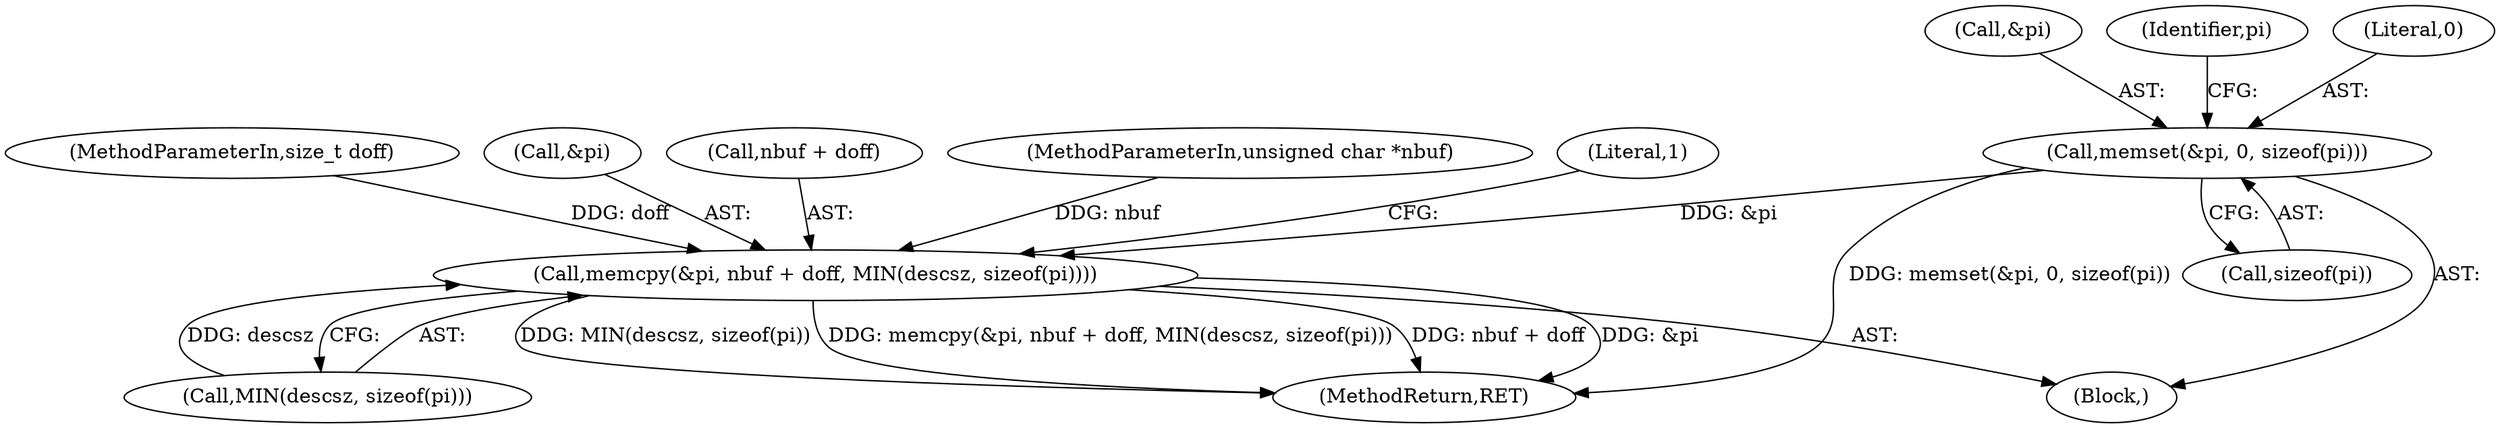 digraph "0_file_2858eaf99f6cc5aae129bcbf1e24ad160240185f@API" {
"1000245" [label="(Call,memset(&pi, 0, sizeof(pi)))"];
"1000251" [label="(Call,memcpy(&pi, nbuf + doff, MIN(descsz, sizeof(pi))))"];
"1000111" [label="(MethodParameterIn,unsigned char *nbuf)"];
"1000262" [label="(Literal,1)"];
"1000551" [label="(MethodReturn,RET)"];
"1000246" [label="(Call,&pi)"];
"1000249" [label="(Call,sizeof(pi))"];
"1000242" [label="(Block,)"];
"1000257" [label="(Call,MIN(descsz, sizeof(pi)))"];
"1000251" [label="(Call,memcpy(&pi, nbuf + doff, MIN(descsz, sizeof(pi))))"];
"1000117" [label="(MethodParameterIn,size_t doff)"];
"1000252" [label="(Call,&pi)"];
"1000254" [label="(Call,nbuf + doff)"];
"1000245" [label="(Call,memset(&pi, 0, sizeof(pi)))"];
"1000253" [label="(Identifier,pi)"];
"1000248" [label="(Literal,0)"];
"1000245" -> "1000242"  [label="AST: "];
"1000245" -> "1000249"  [label="CFG: "];
"1000246" -> "1000245"  [label="AST: "];
"1000248" -> "1000245"  [label="AST: "];
"1000249" -> "1000245"  [label="AST: "];
"1000253" -> "1000245"  [label="CFG: "];
"1000245" -> "1000551"  [label="DDG: memset(&pi, 0, sizeof(pi))"];
"1000245" -> "1000251"  [label="DDG: &pi"];
"1000251" -> "1000242"  [label="AST: "];
"1000251" -> "1000257"  [label="CFG: "];
"1000252" -> "1000251"  [label="AST: "];
"1000254" -> "1000251"  [label="AST: "];
"1000257" -> "1000251"  [label="AST: "];
"1000262" -> "1000251"  [label="CFG: "];
"1000251" -> "1000551"  [label="DDG: memcpy(&pi, nbuf + doff, MIN(descsz, sizeof(pi)))"];
"1000251" -> "1000551"  [label="DDG: nbuf + doff"];
"1000251" -> "1000551"  [label="DDG: &pi"];
"1000251" -> "1000551"  [label="DDG: MIN(descsz, sizeof(pi))"];
"1000111" -> "1000251"  [label="DDG: nbuf"];
"1000117" -> "1000251"  [label="DDG: doff"];
"1000257" -> "1000251"  [label="DDG: descsz"];
}
